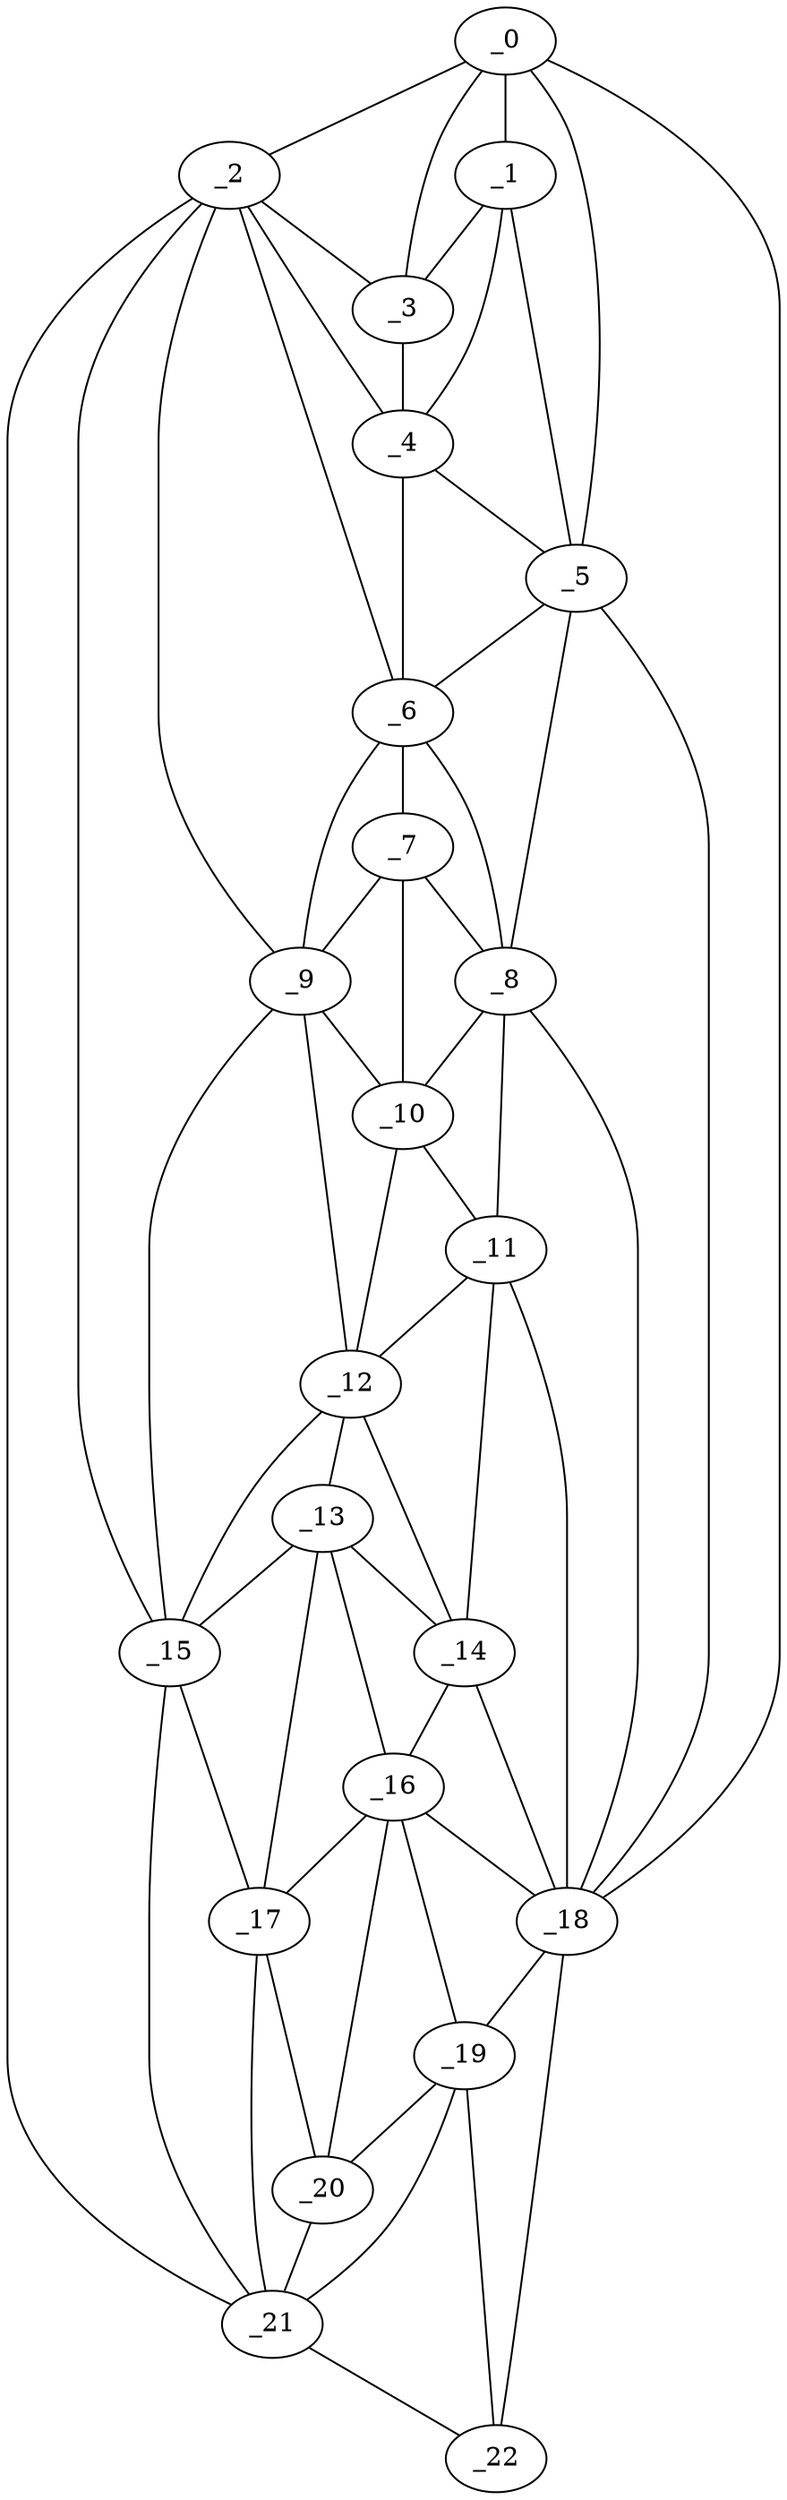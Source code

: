 graph "obj84__155.gxl" {
	_0	 [x=6,
		y=60];
	_1	 [x=17,
		y=60];
	_0 -- _1	 [valence=2];
	_2	 [x=20,
		y=85];
	_0 -- _2	 [valence=1];
	_3	 [x=21,
		y=71];
	_0 -- _3	 [valence=1];
	_5	 [x=40,
		y=55];
	_0 -- _5	 [valence=1];
	_18	 [x=110,
		y=41];
	_0 -- _18	 [valence=1];
	_1 -- _3	 [valence=2];
	_4	 [x=34,
		y=61];
	_1 -- _4	 [valence=2];
	_1 -- _5	 [valence=2];
	_2 -- _3	 [valence=1];
	_2 -- _4	 [valence=2];
	_6	 [x=47,
		y=58];
	_2 -- _6	 [valence=2];
	_9	 [x=85,
		y=72];
	_2 -- _9	 [valence=2];
	_15	 [x=99,
		y=70];
	_2 -- _15	 [valence=2];
	_21	 [x=125,
		y=66];
	_2 -- _21	 [valence=1];
	_3 -- _4	 [valence=2];
	_4 -- _5	 [valence=2];
	_4 -- _6	 [valence=1];
	_5 -- _6	 [valence=1];
	_8	 [x=71,
		y=51];
	_5 -- _8	 [valence=2];
	_5 -- _18	 [valence=2];
	_7	 [x=69,
		y=54];
	_6 -- _7	 [valence=2];
	_6 -- _8	 [valence=2];
	_6 -- _9	 [valence=2];
	_7 -- _8	 [valence=2];
	_7 -- _9	 [valence=2];
	_10	 [x=87,
		y=61];
	_7 -- _10	 [valence=2];
	_8 -- _10	 [valence=2];
	_11	 [x=92,
		y=48];
	_8 -- _11	 [valence=1];
	_8 -- _18	 [valence=1];
	_9 -- _10	 [valence=2];
	_12	 [x=93,
		y=61];
	_9 -- _12	 [valence=2];
	_9 -- _15	 [valence=2];
	_10 -- _11	 [valence=2];
	_10 -- _12	 [valence=1];
	_11 -- _12	 [valence=2];
	_14	 [x=99,
		y=50];
	_11 -- _14	 [valence=2];
	_11 -- _18	 [valence=2];
	_13	 [x=98,
		y=60];
	_12 -- _13	 [valence=2];
	_12 -- _14	 [valence=2];
	_12 -- _15	 [valence=1];
	_13 -- _14	 [valence=2];
	_13 -- _15	 [valence=1];
	_16	 [x=108,
		y=58];
	_13 -- _16	 [valence=2];
	_17	 [x=109,
		y=68];
	_13 -- _17	 [valence=2];
	_14 -- _16	 [valence=2];
	_14 -- _18	 [valence=1];
	_15 -- _17	 [valence=2];
	_15 -- _21	 [valence=2];
	_16 -- _17	 [valence=2];
	_16 -- _18	 [valence=2];
	_19	 [x=118,
		y=60];
	_16 -- _19	 [valence=1];
	_20	 [x=118,
		y=64];
	_16 -- _20	 [valence=1];
	_17 -- _20	 [valence=2];
	_17 -- _21	 [valence=1];
	_18 -- _19	 [valence=1];
	_22	 [x=126,
		y=51];
	_18 -- _22	 [valence=1];
	_19 -- _20	 [valence=2];
	_19 -- _21	 [valence=1];
	_19 -- _22	 [valence=2];
	_20 -- _21	 [valence=1];
	_21 -- _22	 [valence=1];
}
